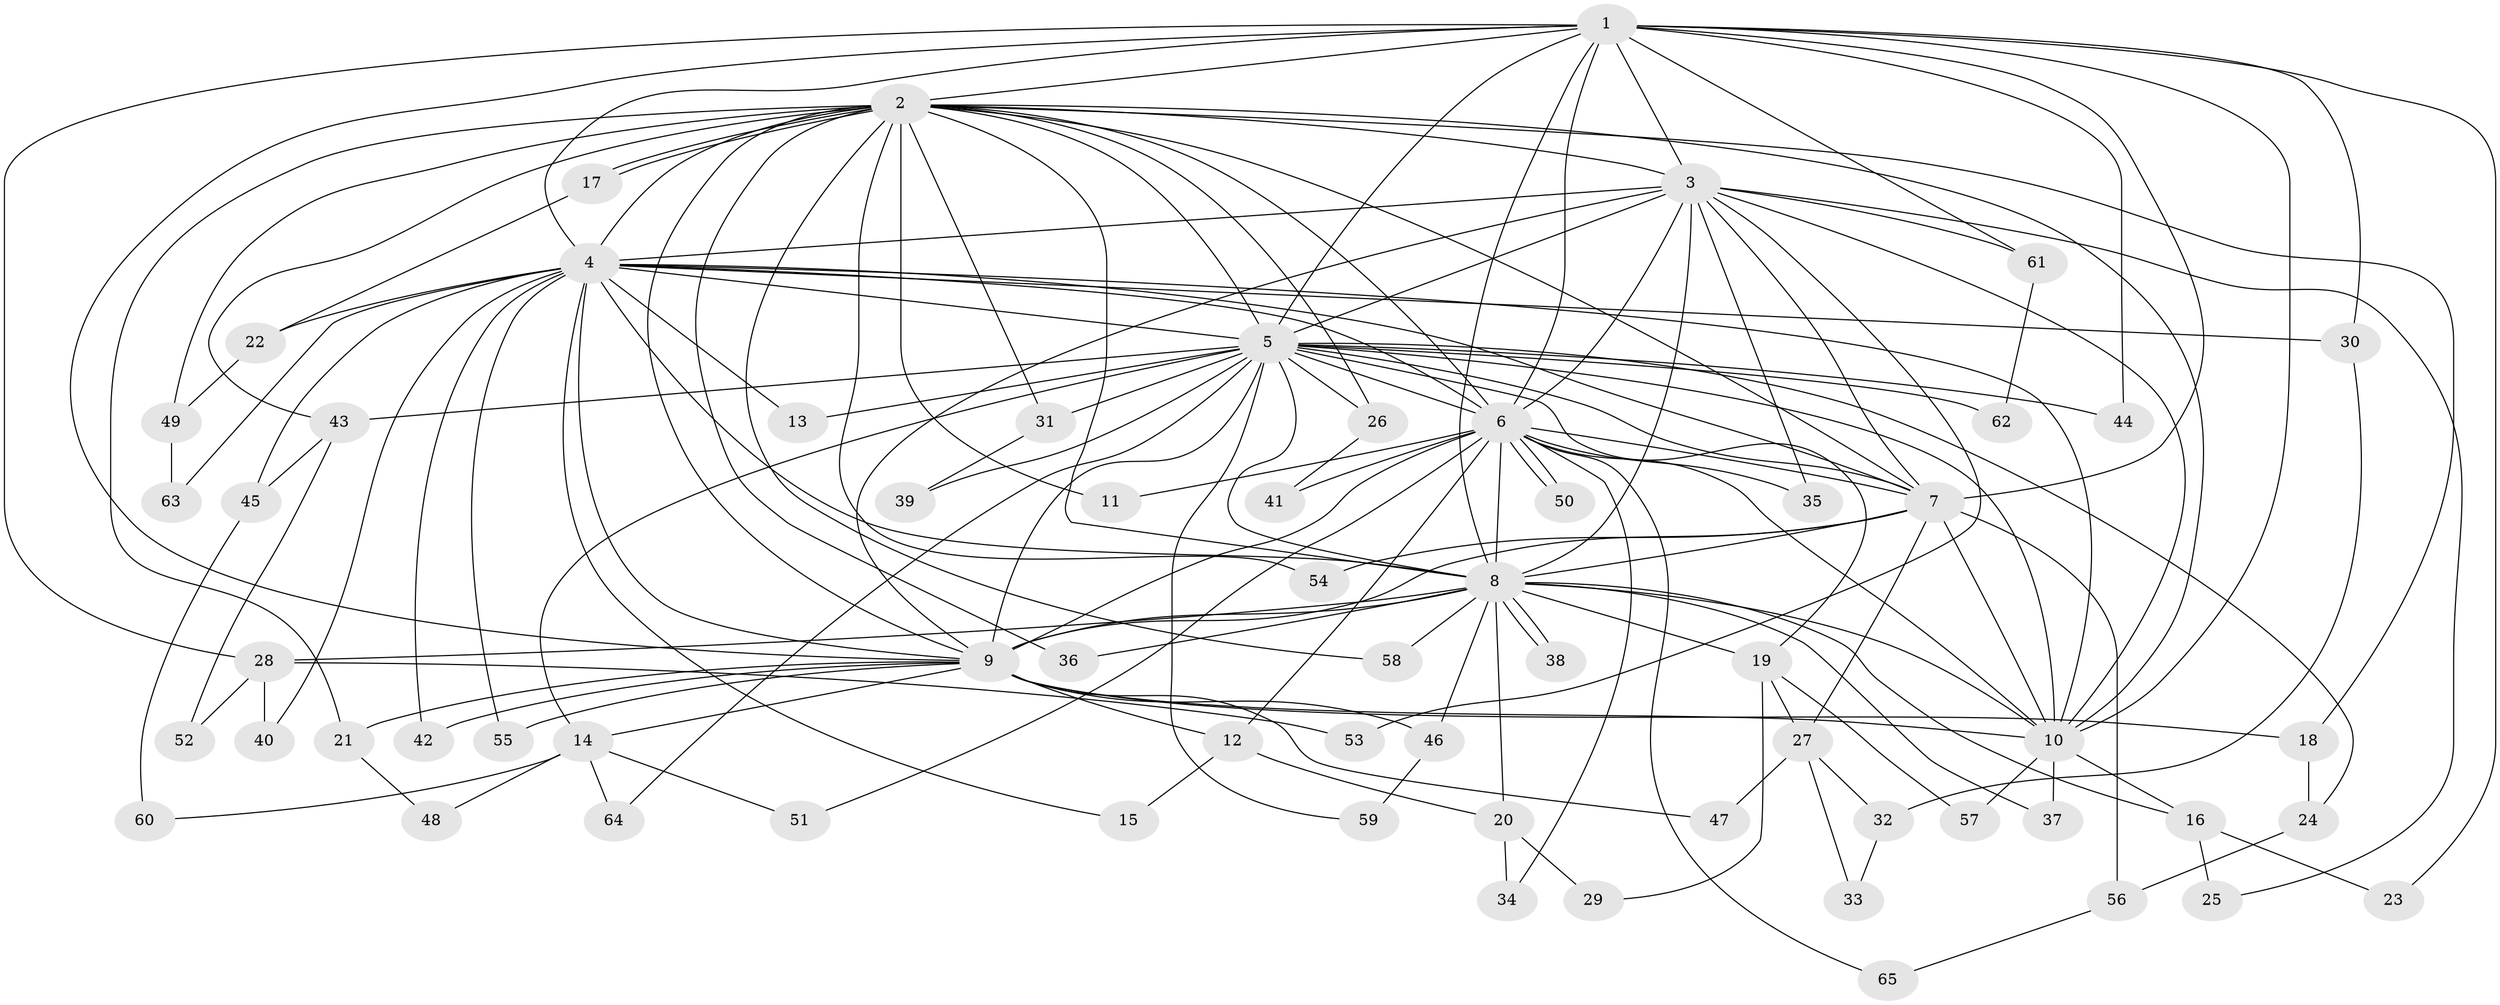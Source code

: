 // coarse degree distribution, {13: 0.023255813953488372, 18: 0.046511627906976744, 11: 0.046511627906976744, 21: 0.023255813953488372, 14: 0.023255813953488372, 15: 0.046511627906976744, 2: 0.3953488372093023, 4: 0.13953488372093023, 6: 0.023255813953488372, 5: 0.046511627906976744, 3: 0.18604651162790697}
// Generated by graph-tools (version 1.1) at 2025/41/03/06/25 10:41:42]
// undirected, 65 vertices, 155 edges
graph export_dot {
graph [start="1"]
  node [color=gray90,style=filled];
  1;
  2;
  3;
  4;
  5;
  6;
  7;
  8;
  9;
  10;
  11;
  12;
  13;
  14;
  15;
  16;
  17;
  18;
  19;
  20;
  21;
  22;
  23;
  24;
  25;
  26;
  27;
  28;
  29;
  30;
  31;
  32;
  33;
  34;
  35;
  36;
  37;
  38;
  39;
  40;
  41;
  42;
  43;
  44;
  45;
  46;
  47;
  48;
  49;
  50;
  51;
  52;
  53;
  54;
  55;
  56;
  57;
  58;
  59;
  60;
  61;
  62;
  63;
  64;
  65;
  1 -- 2;
  1 -- 3;
  1 -- 4;
  1 -- 5;
  1 -- 6;
  1 -- 7;
  1 -- 8;
  1 -- 9;
  1 -- 10;
  1 -- 23;
  1 -- 28;
  1 -- 30;
  1 -- 44;
  1 -- 61;
  2 -- 3;
  2 -- 4;
  2 -- 5;
  2 -- 6;
  2 -- 7;
  2 -- 8;
  2 -- 9;
  2 -- 10;
  2 -- 11;
  2 -- 17;
  2 -- 17;
  2 -- 18;
  2 -- 21;
  2 -- 26;
  2 -- 31;
  2 -- 36;
  2 -- 43;
  2 -- 49;
  2 -- 54;
  2 -- 58;
  3 -- 4;
  3 -- 5;
  3 -- 6;
  3 -- 7;
  3 -- 8;
  3 -- 9;
  3 -- 10;
  3 -- 25;
  3 -- 35;
  3 -- 53;
  3 -- 61;
  4 -- 5;
  4 -- 6;
  4 -- 7;
  4 -- 8;
  4 -- 9;
  4 -- 10;
  4 -- 13;
  4 -- 15;
  4 -- 22;
  4 -- 30;
  4 -- 40;
  4 -- 42;
  4 -- 45;
  4 -- 55;
  4 -- 63;
  5 -- 6;
  5 -- 7;
  5 -- 8;
  5 -- 9;
  5 -- 10;
  5 -- 13;
  5 -- 14;
  5 -- 19;
  5 -- 24;
  5 -- 26;
  5 -- 31;
  5 -- 39;
  5 -- 43;
  5 -- 44;
  5 -- 59;
  5 -- 62;
  5 -- 64;
  6 -- 7;
  6 -- 8;
  6 -- 9;
  6 -- 10;
  6 -- 11;
  6 -- 12;
  6 -- 34;
  6 -- 35;
  6 -- 41;
  6 -- 50;
  6 -- 50;
  6 -- 51;
  6 -- 65;
  7 -- 8;
  7 -- 9;
  7 -- 10;
  7 -- 27;
  7 -- 54;
  7 -- 56;
  8 -- 9;
  8 -- 10;
  8 -- 16;
  8 -- 19;
  8 -- 20;
  8 -- 28;
  8 -- 36;
  8 -- 37;
  8 -- 38;
  8 -- 38;
  8 -- 46;
  8 -- 58;
  9 -- 10;
  9 -- 12;
  9 -- 14;
  9 -- 18;
  9 -- 21;
  9 -- 42;
  9 -- 46;
  9 -- 47;
  9 -- 55;
  10 -- 16;
  10 -- 37;
  10 -- 57;
  12 -- 15;
  12 -- 20;
  14 -- 48;
  14 -- 51;
  14 -- 60;
  14 -- 64;
  16 -- 23;
  16 -- 25;
  17 -- 22;
  18 -- 24;
  19 -- 27;
  19 -- 29;
  19 -- 57;
  20 -- 29;
  20 -- 34;
  21 -- 48;
  22 -- 49;
  24 -- 56;
  26 -- 41;
  27 -- 32;
  27 -- 33;
  27 -- 47;
  28 -- 40;
  28 -- 52;
  28 -- 53;
  30 -- 32;
  31 -- 39;
  32 -- 33;
  43 -- 45;
  43 -- 52;
  45 -- 60;
  46 -- 59;
  49 -- 63;
  56 -- 65;
  61 -- 62;
}
